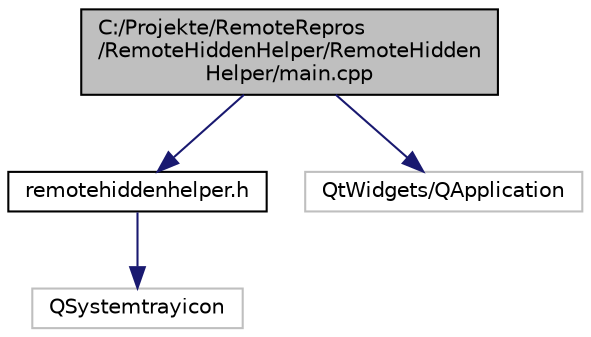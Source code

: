 digraph "C:/Projekte/RemoteRepros/RemoteHiddenHelper/RemoteHiddenHelper/main.cpp"
{
  edge [fontname="Helvetica",fontsize="10",labelfontname="Helvetica",labelfontsize="10"];
  node [fontname="Helvetica",fontsize="10",shape=record];
  Node0 [label="C:/Projekte/RemoteRepros\l/RemoteHiddenHelper/RemoteHidden\lHelper/main.cpp",height=0.2,width=0.4,color="black", fillcolor="grey75", style="filled", fontcolor="black"];
  Node0 -> Node1 [color="midnightblue",fontsize="10",style="solid",fontname="Helvetica"];
  Node1 [label="remotehiddenhelper.h",height=0.2,width=0.4,color="black", fillcolor="white", style="filled",URL="$remotehiddenhelper_8h.html"];
  Node1 -> Node2 [color="midnightblue",fontsize="10",style="solid",fontname="Helvetica"];
  Node2 [label="QSystemtrayicon",height=0.2,width=0.4,color="grey75", fillcolor="white", style="filled"];
  Node0 -> Node3 [color="midnightblue",fontsize="10",style="solid",fontname="Helvetica"];
  Node3 [label="QtWidgets/QApplication",height=0.2,width=0.4,color="grey75", fillcolor="white", style="filled"];
}

